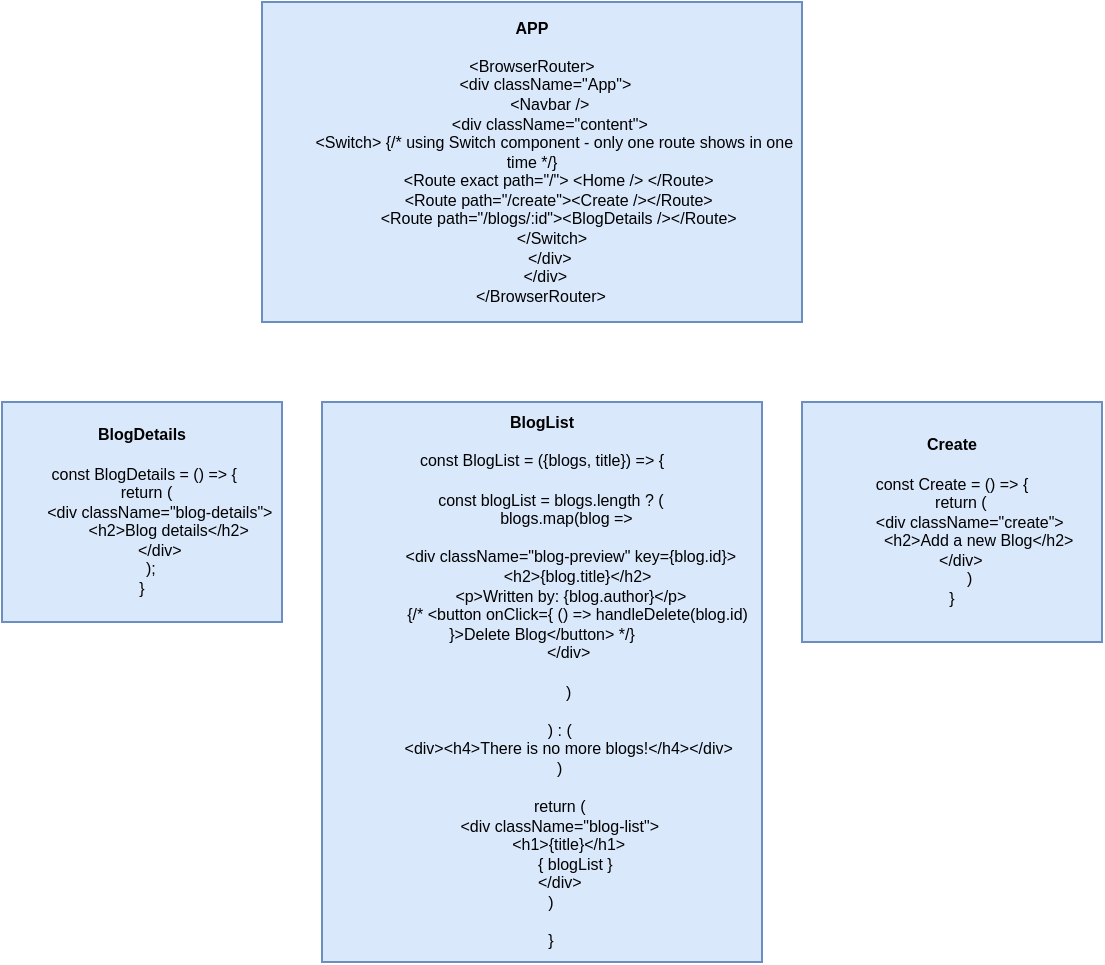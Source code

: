 <mxfile version="15.7.4" type="github">
  <diagram id="Z4lcqDvjLY0jIOoJU88L" name="Page-1">
    <mxGraphModel dx="1177" dy="3162" grid="1" gridSize="10" guides="1" tooltips="1" connect="1" arrows="1" fold="1" page="1" pageScale="1" pageWidth="1920" pageHeight="1200" math="0" shadow="0">
      <root>
        <mxCell id="0" />
        <mxCell id="1" parent="0" />
        <mxCell id="B9QQCORP8CLPcv0dWMve-1" value="&lt;div style=&quot;font-size: 8px&quot;&gt;&lt;font style=&quot;font-size: 8px&quot;&gt;&lt;b&gt;APP&lt;/b&gt;&lt;/font&gt;&lt;/div&gt;&lt;div style=&quot;font-size: 8px&quot;&gt;&lt;font style=&quot;font-size: 8px&quot;&gt;&lt;b&gt;&lt;br&gt;&lt;/b&gt;&lt;/font&gt;&lt;/div&gt;&lt;div style=&quot;font-size: 8px&quot;&gt;&lt;font style=&quot;font-size: 8px&quot;&gt;&amp;lt;BrowserRouter&amp;gt;&lt;/font&gt;&lt;/div&gt;&lt;div style=&quot;font-size: 8px&quot;&gt;&lt;font style=&quot;font-size: 8px&quot;&gt;&amp;nbsp; &amp;nbsp; &amp;nbsp; &amp;lt;div className=&quot;App&quot;&amp;gt;&lt;/font&gt;&lt;/div&gt;&lt;div style=&quot;font-size: 8px&quot;&gt;&lt;font style=&quot;font-size: 8px&quot;&gt;&amp;nbsp; &amp;nbsp; &amp;nbsp; &amp;nbsp; &amp;lt;Navbar /&amp;gt;&lt;/font&gt;&lt;/div&gt;&lt;div style=&quot;font-size: 8px&quot;&gt;&lt;font style=&quot;font-size: 8px&quot;&gt;&amp;nbsp; &amp;nbsp; &amp;nbsp; &amp;nbsp; &amp;lt;div className=&quot;content&quot;&amp;gt;&lt;/font&gt;&lt;/div&gt;&lt;div style=&quot;font-size: 8px&quot;&gt;&lt;font style=&quot;font-size: 8px&quot;&gt;&amp;nbsp; &amp;nbsp; &amp;nbsp; &amp;nbsp; &amp;nbsp; &amp;lt;Switch&amp;gt; {/* using Switch component - only one route shows in one time */}&lt;/font&gt;&lt;/div&gt;&lt;div style=&quot;font-size: 8px&quot;&gt;&lt;font style=&quot;font-size: 8px&quot;&gt;&amp;nbsp; &amp;nbsp; &amp;nbsp; &amp;nbsp; &amp;nbsp; &amp;nbsp; &amp;lt;Route exact path=&quot;/&quot;&amp;gt; &amp;lt;Home /&amp;gt; &amp;lt;/Route&amp;gt;&lt;/font&gt;&lt;/div&gt;&lt;div style=&quot;font-size: 8px&quot;&gt;&lt;font style=&quot;font-size: 8px&quot;&gt;&amp;nbsp; &amp;nbsp; &amp;nbsp; &amp;nbsp; &amp;nbsp; &amp;nbsp; &amp;lt;Route path=&quot;/create&quot;&amp;gt;&amp;lt;Create /&amp;gt;&amp;lt;/Route&amp;gt;&lt;/font&gt;&lt;/div&gt;&lt;div style=&quot;font-size: 8px&quot;&gt;&lt;font style=&quot;font-size: 8px&quot;&gt;&amp;nbsp; &amp;nbsp; &amp;nbsp; &amp;nbsp; &amp;nbsp; &amp;nbsp; &amp;lt;Route path=&quot;/blogs/:id&quot;&amp;gt;&amp;lt;BlogDetails /&amp;gt;&amp;lt;/Route&amp;gt;&lt;/font&gt;&lt;/div&gt;&lt;div style=&quot;font-size: 8px&quot;&gt;&lt;font style=&quot;font-size: 8px&quot;&gt;&amp;nbsp; &amp;nbsp; &amp;nbsp; &amp;nbsp; &amp;nbsp; &amp;lt;/Switch&amp;gt;&amp;nbsp;&lt;/font&gt;&lt;/div&gt;&lt;div style=&quot;font-size: 8px&quot;&gt;&lt;font style=&quot;font-size: 8px&quot;&gt;&amp;nbsp; &amp;nbsp; &amp;nbsp; &amp;nbsp; &amp;lt;/div&amp;gt;&lt;/font&gt;&lt;/div&gt;&lt;div style=&quot;font-size: 8px&quot;&gt;&lt;font style=&quot;font-size: 8px&quot;&gt;&amp;nbsp; &amp;nbsp; &amp;nbsp; &amp;lt;/div&amp;gt;&lt;/font&gt;&lt;/div&gt;&lt;div style=&quot;font-size: 8px&quot;&gt;&lt;font style=&quot;font-size: 8px&quot;&gt;&amp;nbsp; &amp;nbsp; &amp;lt;/BrowserRouter&amp;gt;&lt;/font&gt;&lt;/div&gt;" style="rounded=0;whiteSpace=wrap;html=1;fillColor=#dae8fc;strokeColor=#6c8ebf;" vertex="1" parent="1">
          <mxGeometry x="880" y="-2350" width="270" height="160" as="geometry" />
        </mxCell>
        <mxCell id="B9QQCORP8CLPcv0dWMve-2" value="&lt;b&gt;BlogDetails&lt;br&gt;&lt;/b&gt;&lt;br&gt;&lt;div&gt;&amp;nbsp;const BlogDetails = () =&amp;gt; {&lt;/div&gt;&lt;div&gt;&amp;nbsp; return (&lt;/div&gt;&lt;div&gt;&amp;nbsp; &amp;nbsp; &amp;nbsp; &amp;nbsp; &amp;lt;div className=&quot;blog-details&quot;&amp;gt;&lt;/div&gt;&lt;div&gt;&amp;nbsp; &amp;nbsp; &amp;nbsp; &amp;nbsp; &amp;nbsp; &amp;nbsp; &amp;lt;h2&amp;gt;Blog details&amp;lt;/h2&amp;gt;&lt;/div&gt;&lt;div&gt;&amp;nbsp; &amp;nbsp; &amp;nbsp; &amp;nbsp; &amp;lt;/div&amp;gt;&lt;/div&gt;&lt;div&gt;&amp;nbsp; &amp;nbsp; );&lt;/div&gt;&lt;div&gt;}&lt;/div&gt;" style="rounded=0;whiteSpace=wrap;html=1;sketch=0;fontSize=8;strokeColor=#6c8ebf;fillColor=#dae8fc;" vertex="1" parent="1">
          <mxGeometry x="750" y="-2150" width="140" height="110" as="geometry" />
        </mxCell>
        <mxCell id="B9QQCORP8CLPcv0dWMve-3" value="&lt;div&gt;&lt;b&gt;BlogList&lt;/b&gt;&lt;/div&gt;&lt;div&gt;&lt;b&gt;&lt;br&gt;&lt;/b&gt;&lt;/div&gt;&lt;div&gt;const BlogList = ({blogs, title}) =&amp;gt; {&lt;/div&gt;&lt;div&gt;&amp;nbsp; &amp;nbsp;&amp;nbsp;&lt;/div&gt;&lt;div&gt;&amp;nbsp; &amp;nbsp; const blogList = blogs.length ? (&lt;/div&gt;&lt;div&gt;&amp;nbsp; &amp;nbsp; &amp;nbsp; &amp;nbsp; &amp;nbsp; &amp;nbsp; blogs.map(blog =&amp;gt;&amp;nbsp;&lt;/div&gt;&lt;div&gt;&lt;br&gt;&lt;/div&gt;&lt;div&gt;&amp;nbsp; &amp;nbsp; &amp;nbsp; &amp;nbsp; &amp;nbsp; &amp;nbsp; &amp;nbsp;&amp;lt;div className=&quot;blog-preview&quot; key={blog.id}&amp;gt;&lt;/div&gt;&lt;div&gt;&amp;nbsp; &amp;nbsp; &amp;nbsp; &amp;nbsp; &amp;nbsp; &amp;nbsp; &amp;nbsp; &amp;nbsp; &amp;lt;h2&amp;gt;{blog.title}&amp;lt;/h2&amp;gt;&lt;/div&gt;&lt;div&gt;&amp;nbsp; &amp;nbsp; &amp;nbsp; &amp;nbsp; &amp;nbsp; &amp;nbsp; &amp;nbsp; &amp;nbsp; &amp;lt;p&amp;gt;Written by: {blog.author}&amp;lt;/p&amp;gt;&amp;nbsp; &amp;nbsp;&lt;/div&gt;&lt;div&gt;&amp;nbsp; &amp;nbsp; &amp;nbsp; &amp;nbsp; &amp;nbsp; &amp;nbsp; &amp;nbsp; &amp;nbsp; {/* &amp;lt;button onClick={ () =&amp;gt; handleDelete(blog.id) }&amp;gt;Delete Blog&amp;lt;/button&amp;gt; */}&lt;/div&gt;&lt;div&gt;&amp;nbsp; &amp;nbsp; &amp;nbsp; &amp;nbsp; &amp;nbsp; &amp;nbsp; &amp;lt;/div&amp;gt;&lt;/div&gt;&lt;div&gt;&lt;br&gt;&lt;/div&gt;&lt;div&gt;&amp;nbsp; &amp;nbsp; &amp;nbsp; &amp;nbsp; &amp;nbsp; &amp;nbsp; )&lt;/div&gt;&lt;div&gt;&lt;br&gt;&lt;/div&gt;&lt;div&gt;&amp;nbsp; &amp;nbsp; &amp;nbsp; &amp;nbsp; &amp;nbsp;) : (&amp;nbsp;&lt;/div&gt;&lt;div&gt;&amp;nbsp; &amp;nbsp; &amp;nbsp; &amp;nbsp; &amp;nbsp; &amp;nbsp; &amp;lt;div&amp;gt;&amp;lt;h4&amp;gt;There is no more blogs!&amp;lt;/h4&amp;gt;&amp;lt;/div&amp;gt;&lt;/div&gt;&lt;div&gt;&amp;nbsp; &amp;nbsp; &amp;nbsp; &amp;nbsp; )&lt;/div&gt;&lt;div&gt;&lt;br&gt;&lt;/div&gt;&lt;div&gt;&amp;nbsp; &amp;nbsp; &amp;nbsp; &amp;nbsp; return (&lt;/div&gt;&lt;div&gt;&amp;nbsp; &amp;nbsp; &amp;nbsp; &amp;nbsp; &amp;lt;div className=&quot;blog-list&quot;&amp;gt;&lt;/div&gt;&lt;div&gt;&amp;nbsp; &amp;nbsp; &amp;nbsp; &amp;nbsp; &amp;nbsp; &amp;nbsp; &amp;lt;h1&amp;gt;{title}&amp;lt;/h1&amp;gt;&lt;/div&gt;&lt;div&gt;&amp;nbsp; &amp;nbsp; &amp;nbsp; &amp;nbsp; &amp;nbsp; &amp;nbsp; &amp;nbsp; &amp;nbsp;{ blogList }&lt;/div&gt;&lt;div&gt;&amp;nbsp; &amp;nbsp; &amp;nbsp; &amp;nbsp; &amp;lt;/div&amp;gt;&lt;/div&gt;&lt;div&gt;&amp;nbsp; &amp;nbsp; )&lt;/div&gt;&lt;div&gt;&lt;br&gt;&lt;/div&gt;&lt;div&gt;&amp;nbsp; &amp;nbsp; }&lt;/div&gt;" style="rounded=0;whiteSpace=wrap;html=1;sketch=0;fontSize=8;strokeColor=#6c8ebf;fillColor=#dae8fc;" vertex="1" parent="1">
          <mxGeometry x="910" y="-2150" width="220" height="280" as="geometry" />
        </mxCell>
        <mxCell id="B9QQCORP8CLPcv0dWMve-4" value="&lt;b&gt;Create&lt;/b&gt;&lt;br&gt;&lt;br&gt;&lt;div&gt;const Create = () =&amp;gt; {&lt;/div&gt;&lt;div&gt;&amp;nbsp; &amp;nbsp; return (&lt;/div&gt;&lt;div&gt;&amp;nbsp; &amp;nbsp; &amp;nbsp; &amp;nbsp; &amp;lt;div className=&quot;create&quot;&amp;gt;&lt;/div&gt;&lt;div&gt;&amp;nbsp; &amp;nbsp; &amp;nbsp; &amp;nbsp; &amp;nbsp; &amp;nbsp; &amp;lt;h2&amp;gt;Add a new Blog&amp;lt;/h2&amp;gt;&lt;/div&gt;&lt;div&gt;&amp;nbsp; &amp;nbsp; &amp;nbsp; &amp;nbsp; &amp;lt;/div&amp;gt;&amp;nbsp; &amp;nbsp;&amp;nbsp;&lt;/div&gt;&lt;div&gt;&amp;nbsp; &amp;nbsp; &amp;nbsp; &amp;nbsp; )&lt;/div&gt;&lt;div&gt;}&lt;/div&gt;" style="rounded=0;whiteSpace=wrap;html=1;sketch=0;fontSize=8;strokeColor=#6c8ebf;fillColor=#dae8fc;" vertex="1" parent="1">
          <mxGeometry x="1150" y="-2150" width="150" height="120" as="geometry" />
        </mxCell>
      </root>
    </mxGraphModel>
  </diagram>
</mxfile>
